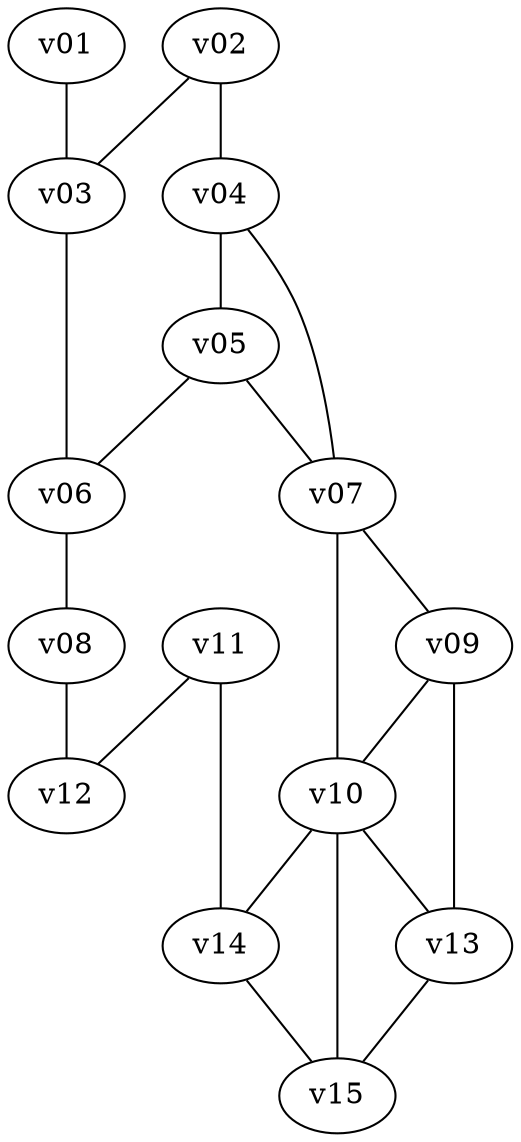 graph G {
v01;
v02;
v03;
v04;
v05;
v06;
v07;
v08;
v09;
v10;
v11;
v12;
v13;
v14;
v15;
v01--v03  [weight=59];
v02--v03  [weight=127];
v02--v04  [weight=70];
v03--v06  [weight=98];
v04--v05  [weight=56];
v04--v07  [weight=58];
v05--v06  [weight=63];
v05--v07  [weight=69];
v06--v08  [weight=131];
v07--v09  [weight=158];
v07--v10  [weight=144];
v08--v12  [weight=77];
v09--v10  [weight=81];
v09--v13  [weight=66];
v10--v13  [weight=102];
v10--v14  [weight=88];
v10--v15  [weight=86];
v11--v12  [weight=25];
v11--v14  [weight=66];
v13--v15  [weight=77];
v14--v15  [weight=68];
}
